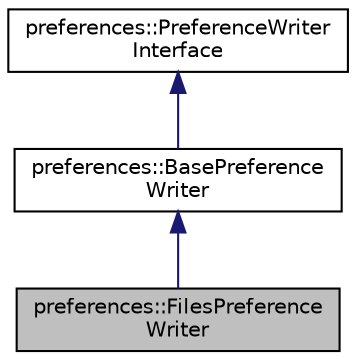 digraph "preferences::FilesPreferenceWriter"
{
 // LATEX_PDF_SIZE
  edge [fontname="Helvetica",fontsize="10",labelfontname="Helvetica",labelfontsize="10"];
  node [fontname="Helvetica",fontsize="10",shape=record];
  Node1 [label="preferences::FilesPreference\lWriter",height=0.2,width=0.4,color="black", fillcolor="grey75", style="filled", fontcolor="black",tooltip=" "];
  Node2 -> Node1 [dir="back",color="midnightblue",fontsize="10",style="solid",fontname="Helvetica"];
  Node2 [label="preferences::BasePreference\lWriter",height=0.2,width=0.4,color="black", fillcolor="white", style="filled",URL="$classpreferences_1_1_base_preference_writer.html",tooltip=" "];
  Node3 -> Node2 [dir="back",color="midnightblue",fontsize="10",style="solid",fontname="Helvetica"];
  Node3 [label="preferences::PreferenceWriter\lInterface",height=0.2,width=0.4,color="black", fillcolor="white", style="filled",URL="$classpreferences_1_1_preference_writer_interface.html",tooltip=" "];
}
